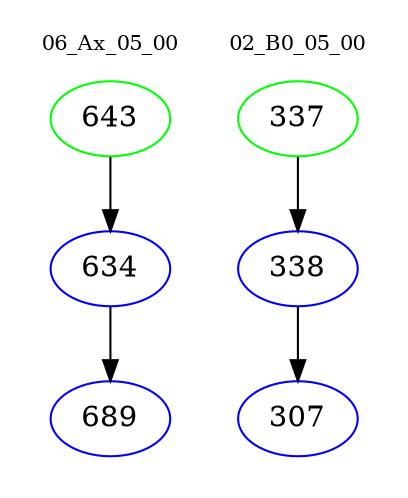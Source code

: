 digraph{
subgraph cluster_0 {
color = white
label = "06_Ax_05_00";
fontsize=10;
T0_643 [label="643", color="green"]
T0_643 -> T0_634 [color="black"]
T0_634 [label="634", color="blue"]
T0_634 -> T0_689 [color="black"]
T0_689 [label="689", color="blue"]
}
subgraph cluster_1 {
color = white
label = "02_B0_05_00";
fontsize=10;
T1_337 [label="337", color="green"]
T1_337 -> T1_338 [color="black"]
T1_338 [label="338", color="blue"]
T1_338 -> T1_307 [color="black"]
T1_307 [label="307", color="blue"]
}
}
